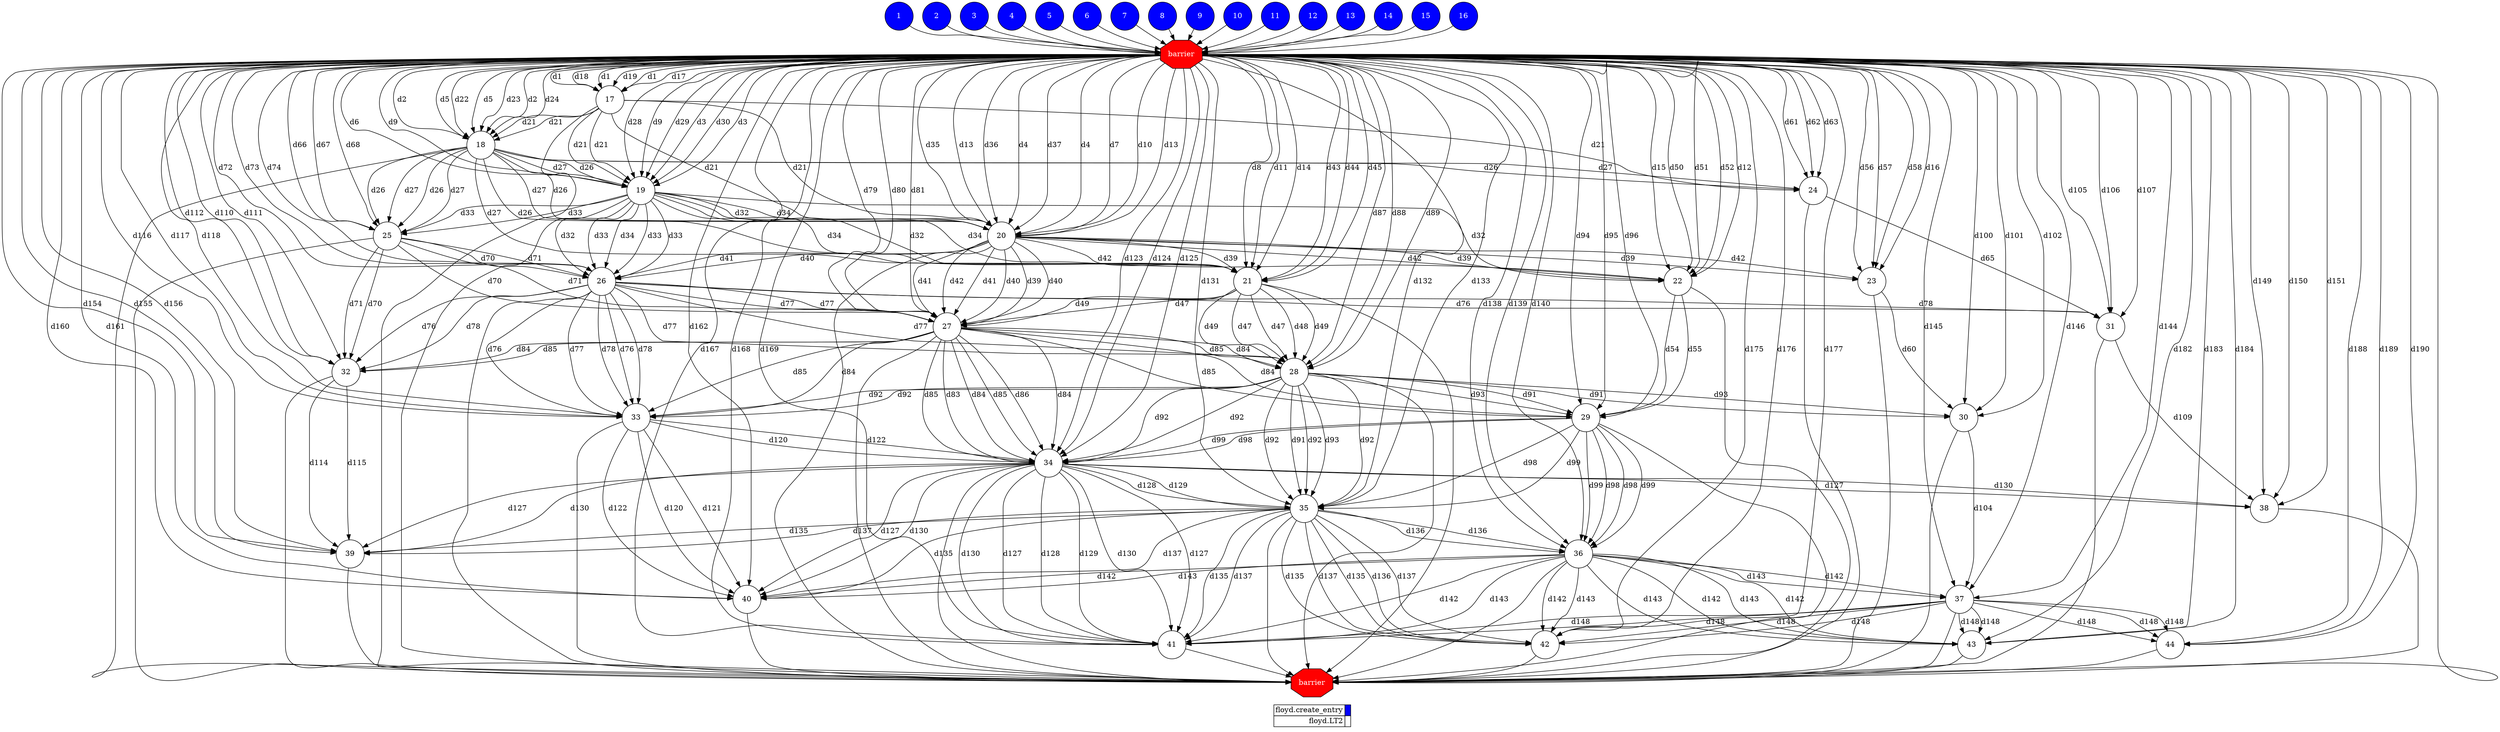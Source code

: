 digraph {
  rankdir=TB;
  labeljust="l";
  subgraph dependence_graph {
    ranksep=0.20;
    node[height=0.75];

1[shape=circle, style=filled fillcolor="#0000ff" fontcolor="#ffffff"];
2[shape=circle, style=filled fillcolor="#0000ff" fontcolor="#ffffff"];
3[shape=circle, style=filled fillcolor="#0000ff" fontcolor="#ffffff"];
4[shape=circle, style=filled fillcolor="#0000ff" fontcolor="#ffffff"];
5[shape=circle, style=filled fillcolor="#0000ff" fontcolor="#ffffff"];
6[shape=circle, style=filled fillcolor="#0000ff" fontcolor="#ffffff"];
7[shape=circle, style=filled fillcolor="#0000ff" fontcolor="#ffffff"];
8[shape=circle, style=filled fillcolor="#0000ff" fontcolor="#ffffff"];
9[shape=circle, style=filled fillcolor="#0000ff" fontcolor="#ffffff"];
10[shape=circle, style=filled fillcolor="#0000ff" fontcolor="#ffffff"];
11[shape=circle, style=filled fillcolor="#0000ff" fontcolor="#ffffff"];
12[shape=circle, style=filled fillcolor="#0000ff" fontcolor="#ffffff"];
13[shape=circle, style=filled fillcolor="#0000ff" fontcolor="#ffffff"];
14[shape=circle, style=filled fillcolor="#0000ff" fontcolor="#ffffff"];
15[shape=circle, style=filled fillcolor="#0000ff" fontcolor="#ffffff"];
16[shape=circle, style=filled fillcolor="#0000ff" fontcolor="#ffffff"];
Synchro1[label="barrier", shape=octagon, style=filled fillcolor="#ff0000" fontcolor="#FFFFFF"];
4 -> Synchro1;
10 -> Synchro1;
7 -> Synchro1;
12 -> Synchro1;
2 -> Synchro1;
9 -> Synchro1;
6 -> Synchro1;
14 -> Synchro1;
13 -> Synchro1;
11 -> Synchro1;
3 -> Synchro1;
15 -> Synchro1;
16 -> Synchro1;
8 -> Synchro1;
1 -> Synchro1;
5 -> Synchro1;
17[shape=circle, style=filled fillcolor="#ffffff" fontcolor="#000000"];
Synchro1 -> 17[ label="d17" ];
Synchro1 -> 17[ label="d1" ];
Synchro1 -> 17[ label="d18" ];
Synchro1 -> 17[ label="d1" ];
Synchro1 -> 17[ label="d19" ];
Synchro1 -> 17[ label="d1" ];
18[shape=circle, style=filled fillcolor="#ffffff" fontcolor="#000000"];
Synchro1 -> 18[ label="d22" ];
17 -> 18[ label="d21" ];
Synchro1 -> 18[ label="d5" ];
Synchro1 -> 18[ label="d23" ];
Synchro1 -> 18[ label="d2" ];
17 -> 18[ label="d21" ];
Synchro1 -> 18[ label="d24" ];
Synchro1 -> 18[ label="d2" ];
Synchro1 -> 18[ label="d5" ];
19[shape=circle, style=filled fillcolor="#ffffff" fontcolor="#000000"];
Synchro1 -> 19[ label="d28" ];
17 -> 19[ label="d21" ];
18 -> 19[ label="d27" ];
Synchro1 -> 19[ label="d9" ];
Synchro1 -> 19[ label="d29" ];
Synchro1 -> 19[ label="d3" ];
18 -> 19[ label="d26" ];
17 -> 19[ label="d21" ];
Synchro1 -> 19[ label="d30" ];
Synchro1 -> 19[ label="d3" ];
Synchro1 -> 19[ label="d6" ];
Synchro1 -> 19[ label="d9" ];
20[shape=circle, style=filled fillcolor="#ffffff" fontcolor="#000000"];
Synchro1 -> 20[ label="d35" ];
17 -> 20[ label="d21" ];
18 -> 20[ label="d27" ];
19 -> 20[ label="d34" ];
Synchro1 -> 20[ label="d13" ];
Synchro1 -> 20[ label="d36" ];
Synchro1 -> 20[ label="d4" ];
19 -> 20[ label="d32" ];
18 -> 20[ label="d26" ];
17 -> 20[ label="d21" ];
Synchro1 -> 20[ label="d37" ];
Synchro1 -> 20[ label="d4" ];
Synchro1 -> 20[ label="d7" ];
Synchro1 -> 20[ label="d10" ];
Synchro1 -> 20[ label="d13" ];
21[shape=circle, style=filled fillcolor="#ffffff" fontcolor="#000000"];
Synchro1 -> 21[ label="d43" ];
18 -> 21[ label="d27" ];
19 -> 21[ label="d34" ];
20 -> 21[ label="d42" ];
Synchro1 -> 21[ label="d44" ];
20 -> 21[ label="d39" ];
19 -> 21[ label="d32" ];
18 -> 21[ label="d26" ];
Synchro1 -> 21[ label="d45" ];
Synchro1 -> 21[ label="d8" ];
Synchro1 -> 21[ label="d11" ];
Synchro1 -> 21[ label="d14" ];
22[shape=circle, style=filled fillcolor="#ffffff" fontcolor="#000000"];
Synchro1 -> 22[ label="d50" ];
19 -> 22[ label="d34" ];
20 -> 22[ label="d42" ];
Synchro1 -> 22[ label="d51" ];
20 -> 22[ label="d39" ];
19 -> 22[ label="d32" ];
Synchro1 -> 22[ label="d52" ];
Synchro1 -> 22[ label="d12" ];
Synchro1 -> 22[ label="d15" ];
23[shape=circle, style=filled fillcolor="#ffffff" fontcolor="#000000"];
Synchro1 -> 23[ label="d56" ];
20 -> 23[ label="d42" ];
Synchro1 -> 23[ label="d57" ];
20 -> 23[ label="d39" ];
Synchro1 -> 23[ label="d58" ];
Synchro1 -> 23[ label="d16" ];
24[shape=circle, style=filled fillcolor="#ffffff" fontcolor="#000000"];
Synchro1 -> 24[ label="d61" ];
18 -> 24[ label="d26" ];
Synchro1 -> 24[ label="d62" ];
18 -> 24[ label="d27" ];
Synchro1 -> 24[ label="d63" ];
17 -> 24[ label="d21" ];
25[shape=circle, style=filled fillcolor="#ffffff" fontcolor="#000000"];
Synchro1 -> 25[ label="d66" ];
18 -> 25[ label="d26" ];
19 -> 25[ label="d33" ];
Synchro1 -> 25[ label="d67" ];
19 -> 25[ label="d33" ];
18 -> 25[ label="d27" ];
Synchro1 -> 25[ label="d68" ];
18 -> 25[ label="d26" ];
18 -> 25[ label="d27" ];
26[shape=circle, style=filled fillcolor="#ffffff" fontcolor="#000000"];
Synchro1 -> 26[ label="d72" ];
25 -> 26[ label="d70" ];
19 -> 26[ label="d33" ];
20 -> 26[ label="d41" ];
Synchro1 -> 26[ label="d73" ];
20 -> 26[ label="d40" ];
19 -> 26[ label="d33" ];
25 -> 26[ label="d71" ];
Synchro1 -> 26[ label="d74" ];
19 -> 26[ label="d32" ];
19 -> 26[ label="d33" ];
19 -> 26[ label="d34" ];
27[shape=circle, style=filled fillcolor="#ffffff" fontcolor="#000000"];
Synchro1 -> 27[ label="d79" ];
25 -> 27[ label="d70" ];
26 -> 27[ label="d77" ];
20 -> 27[ label="d41" ];
21 -> 27[ label="d49" ];
Synchro1 -> 27[ label="d80" ];
21 -> 27[ label="d47" ];
20 -> 27[ label="d40" ];
26 -> 27[ label="d77" ];
25 -> 27[ label="d71" ];
Synchro1 -> 27[ label="d81" ];
20 -> 27[ label="d39" ];
20 -> 27[ label="d40" ];
20 -> 27[ label="d41" ];
20 -> 27[ label="d42" ];
28[shape=circle, style=filled fillcolor="#ffffff" fontcolor="#000000"];
Synchro1 -> 28[ label="d87" ];
26 -> 28[ label="d77" ];
27 -> 28[ label="d85" ];
21 -> 28[ label="d49" ];
Synchro1 -> 28[ label="d88" ];
21 -> 28[ label="d47" ];
27 -> 28[ label="d84" ];
26 -> 28[ label="d77" ];
Synchro1 -> 28[ label="d89" ];
21 -> 28[ label="d47" ];
21 -> 28[ label="d48" ];
21 -> 28[ label="d49" ];
29[shape=circle, style=filled fillcolor="#ffffff" fontcolor="#000000"];
Synchro1 -> 29[ label="d94" ];
27 -> 29[ label="d85" ];
28 -> 29[ label="d93" ];
Synchro1 -> 29[ label="d95" ];
28 -> 29[ label="d91" ];
27 -> 29[ label="d84" ];
Synchro1 -> 29[ label="d96" ];
22 -> 29[ label="d54" ];
22 -> 29[ label="d55" ];
30[shape=circle, style=filled fillcolor="#ffffff" fontcolor="#000000"];
Synchro1 -> 30[ label="d100" ];
28 -> 30[ label="d93" ];
Synchro1 -> 30[ label="d101" ];
28 -> 30[ label="d91" ];
Synchro1 -> 30[ label="d102" ];
23 -> 30[ label="d60" ];
31[shape=circle, style=filled fillcolor="#ffffff" fontcolor="#000000"];
Synchro1 -> 31[ label="d105" ];
26 -> 31[ label="d76" ];
Synchro1 -> 31[ label="d106" ];
26 -> 31[ label="d78" ];
Synchro1 -> 31[ label="d107" ];
24 -> 31[ label="d65" ];
32[shape=circle, style=filled fillcolor="#ffffff" fontcolor="#000000"];
Synchro1 -> 32[ label="d110" ];
26 -> 32[ label="d76" ];
27 -> 32[ label="d84" ];
Synchro1 -> 32[ label="d111" ];
27 -> 32[ label="d85" ];
26 -> 32[ label="d78" ];
Synchro1 -> 32[ label="d112" ];
25 -> 32[ label="d70" ];
25 -> 32[ label="d71" ];
33[shape=circle, style=filled fillcolor="#ffffff" fontcolor="#000000"];
Synchro1 -> 33[ label="d116" ];
26 -> 33[ label="d76" ];
27 -> 33[ label="d84" ];
28 -> 33[ label="d92" ];
Synchro1 -> 33[ label="d117" ];
28 -> 33[ label="d92" ];
27 -> 33[ label="d85" ];
26 -> 33[ label="d78" ];
Synchro1 -> 33[ label="d118" ];
26 -> 33[ label="d76" ];
26 -> 33[ label="d77" ];
26 -> 33[ label="d78" ];
34[shape=circle, style=filled fillcolor="#ffffff" fontcolor="#000000"];
Synchro1 -> 34[ label="d123" ];
33 -> 34[ label="d120" ];
27 -> 34[ label="d84" ];
28 -> 34[ label="d92" ];
29 -> 34[ label="d99" ];
Synchro1 -> 34[ label="d124" ];
29 -> 34[ label="d98" ];
28 -> 34[ label="d92" ];
27 -> 34[ label="d85" ];
33 -> 34[ label="d122" ];
Synchro1 -> 34[ label="d125" ];
27 -> 34[ label="d83" ];
27 -> 34[ label="d84" ];
27 -> 34[ label="d85" ];
27 -> 34[ label="d86" ];
35[shape=circle, style=filled fillcolor="#ffffff" fontcolor="#000000"];
Synchro1 -> 35[ label="d131" ];
34 -> 35[ label="d128" ];
28 -> 35[ label="d92" ];
29 -> 35[ label="d99" ];
Synchro1 -> 35[ label="d132" ];
29 -> 35[ label="d98" ];
28 -> 35[ label="d92" ];
34 -> 35[ label="d129" ];
Synchro1 -> 35[ label="d133" ];
28 -> 35[ label="d91" ];
28 -> 35[ label="d92" ];
28 -> 35[ label="d93" ];
36[shape=circle, style=filled fillcolor="#ffffff" fontcolor="#000000"];
Synchro1 -> 36[ label="d138" ];
35 -> 36[ label="d136" ];
29 -> 36[ label="d99" ];
Synchro1 -> 36[ label="d139" ];
29 -> 36[ label="d98" ];
35 -> 36[ label="d136" ];
Synchro1 -> 36[ label="d140" ];
29 -> 36[ label="d98" ];
29 -> 36[ label="d99" ];
37[shape=circle, style=filled fillcolor="#ffffff" fontcolor="#000000"];
Synchro1 -> 37[ label="d144" ];
36 -> 37[ label="d143" ];
Synchro1 -> 37[ label="d145" ];
36 -> 37[ label="d142" ];
Synchro1 -> 37[ label="d146" ];
30 -> 37[ label="d104" ];
38[shape=circle, style=filled fillcolor="#ffffff" fontcolor="#000000"];
Synchro1 -> 38[ label="d149" ];
34 -> 38[ label="d127" ];
Synchro1 -> 38[ label="d150" ];
34 -> 38[ label="d130" ];
Synchro1 -> 38[ label="d151" ];
31 -> 38[ label="d109" ];
39[shape=circle, style=filled fillcolor="#ffffff" fontcolor="#000000"];
Synchro1 -> 39[ label="d154" ];
34 -> 39[ label="d127" ];
35 -> 39[ label="d135" ];
Synchro1 -> 39[ label="d155" ];
35 -> 39[ label="d137" ];
34 -> 39[ label="d130" ];
Synchro1 -> 39[ label="d156" ];
32 -> 39[ label="d114" ];
32 -> 39[ label="d115" ];
40[shape=circle, style=filled fillcolor="#ffffff" fontcolor="#000000"];
Synchro1 -> 40[ label="d160" ];
34 -> 40[ label="d127" ];
35 -> 40[ label="d135" ];
36 -> 40[ label="d142" ];
Synchro1 -> 40[ label="d161" ];
36 -> 40[ label="d143" ];
35 -> 40[ label="d137" ];
34 -> 40[ label="d130" ];
Synchro1 -> 40[ label="d162" ];
33 -> 40[ label="d120" ];
33 -> 40[ label="d121" ];
33 -> 40[ label="d122" ];
41[shape=circle, style=filled fillcolor="#ffffff" fontcolor="#000000"];
Synchro1 -> 41[ label="d167" ];
34 -> 41[ label="d127" ];
35 -> 41[ label="d135" ];
36 -> 41[ label="d142" ];
37 -> 41[ label="d148" ];
Synchro1 -> 41[ label="d168" ];
37 -> 41[ label="d148" ];
36 -> 41[ label="d143" ];
35 -> 41[ label="d137" ];
34 -> 41[ label="d130" ];
Synchro1 -> 41[ label="d169" ];
34 -> 41[ label="d127" ];
34 -> 41[ label="d128" ];
34 -> 41[ label="d129" ];
34 -> 41[ label="d130" ];
42[shape=circle, style=filled fillcolor="#ffffff" fontcolor="#000000"];
Synchro1 -> 42[ label="d175" ];
35 -> 42[ label="d135" ];
36 -> 42[ label="d142" ];
37 -> 42[ label="d148" ];
Synchro1 -> 42[ label="d176" ];
37 -> 42[ label="d148" ];
36 -> 42[ label="d143" ];
35 -> 42[ label="d137" ];
Synchro1 -> 42[ label="d177" ];
35 -> 42[ label="d135" ];
35 -> 42[ label="d136" ];
35 -> 42[ label="d137" ];
43[shape=circle, style=filled fillcolor="#ffffff" fontcolor="#000000"];
Synchro1 -> 43[ label="d182" ];
36 -> 43[ label="d142" ];
37 -> 43[ label="d148" ];
Synchro1 -> 43[ label="d183" ];
37 -> 43[ label="d148" ];
36 -> 43[ label="d143" ];
Synchro1 -> 43[ label="d184" ];
36 -> 43[ label="d142" ];
36 -> 43[ label="d143" ];
44[shape=circle, style=filled fillcolor="#ffffff" fontcolor="#000000"];
Synchro1 -> 44[ label="d188" ];
37 -> 44[ label="d148" ];
Synchro1 -> 44[ label="d189" ];
37 -> 44[ label="d148" ];
Synchro1 -> 44[ label="d190" ];
37 -> 44[ label="d148" ];
Synchro2[label="barrier", shape=octagon, style=filled fillcolor="#ff0000" fontcolor="#FFFFFF"];
Synchro1 -> Synchro2;
25 -> Synchro2;
27 -> Synchro2;
37 -> Synchro2;
34 -> Synchro2;
36 -> Synchro2;
18 -> Synchro2;
23 -> Synchro2;
43 -> Synchro2;
22 -> Synchro2;
42 -> Synchro2;
19 -> Synchro2;
41 -> Synchro2;
35 -> Synchro2;
21 -> Synchro2;
38 -> Synchro2;
20 -> Synchro2;
28 -> Synchro2;
31 -> Synchro2;
30 -> Synchro2;
32 -> Synchro2;
26 -> Synchro2;
39 -> Synchro2;
17 -> Synchro2;
44 -> Synchro2;
29 -> Synchro2;
40 -> Synchro2;
33 -> Synchro2;
24 -> Synchro2;  }
  subgraph legend {
    rank=sink;
    node [shape=plaintext, height=0.75];
    ranksep=0.20;
    label = "Legend";
    key [label=<
      <table border="0" cellpadding="2" cellspacing="0" cellborder="1">
<tr>
<td align="right">floyd.create_entry</td>
<td bgcolor="#0000ff">&nbsp;</td>
</tr>
<tr>
<td align="right">floyd.LT2</td>
<td bgcolor="#ffffff">&nbsp;</td>
</tr>
      </table>
    >]
  }
}
